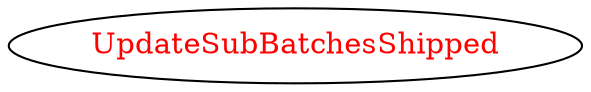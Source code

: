 digraph dependencyGraph {
 concentrate=true;
 ranksep="2.0";
 rankdir="LR"; 
 splines="ortho";
"UpdateSubBatchesShipped" [fontcolor="red"];
}